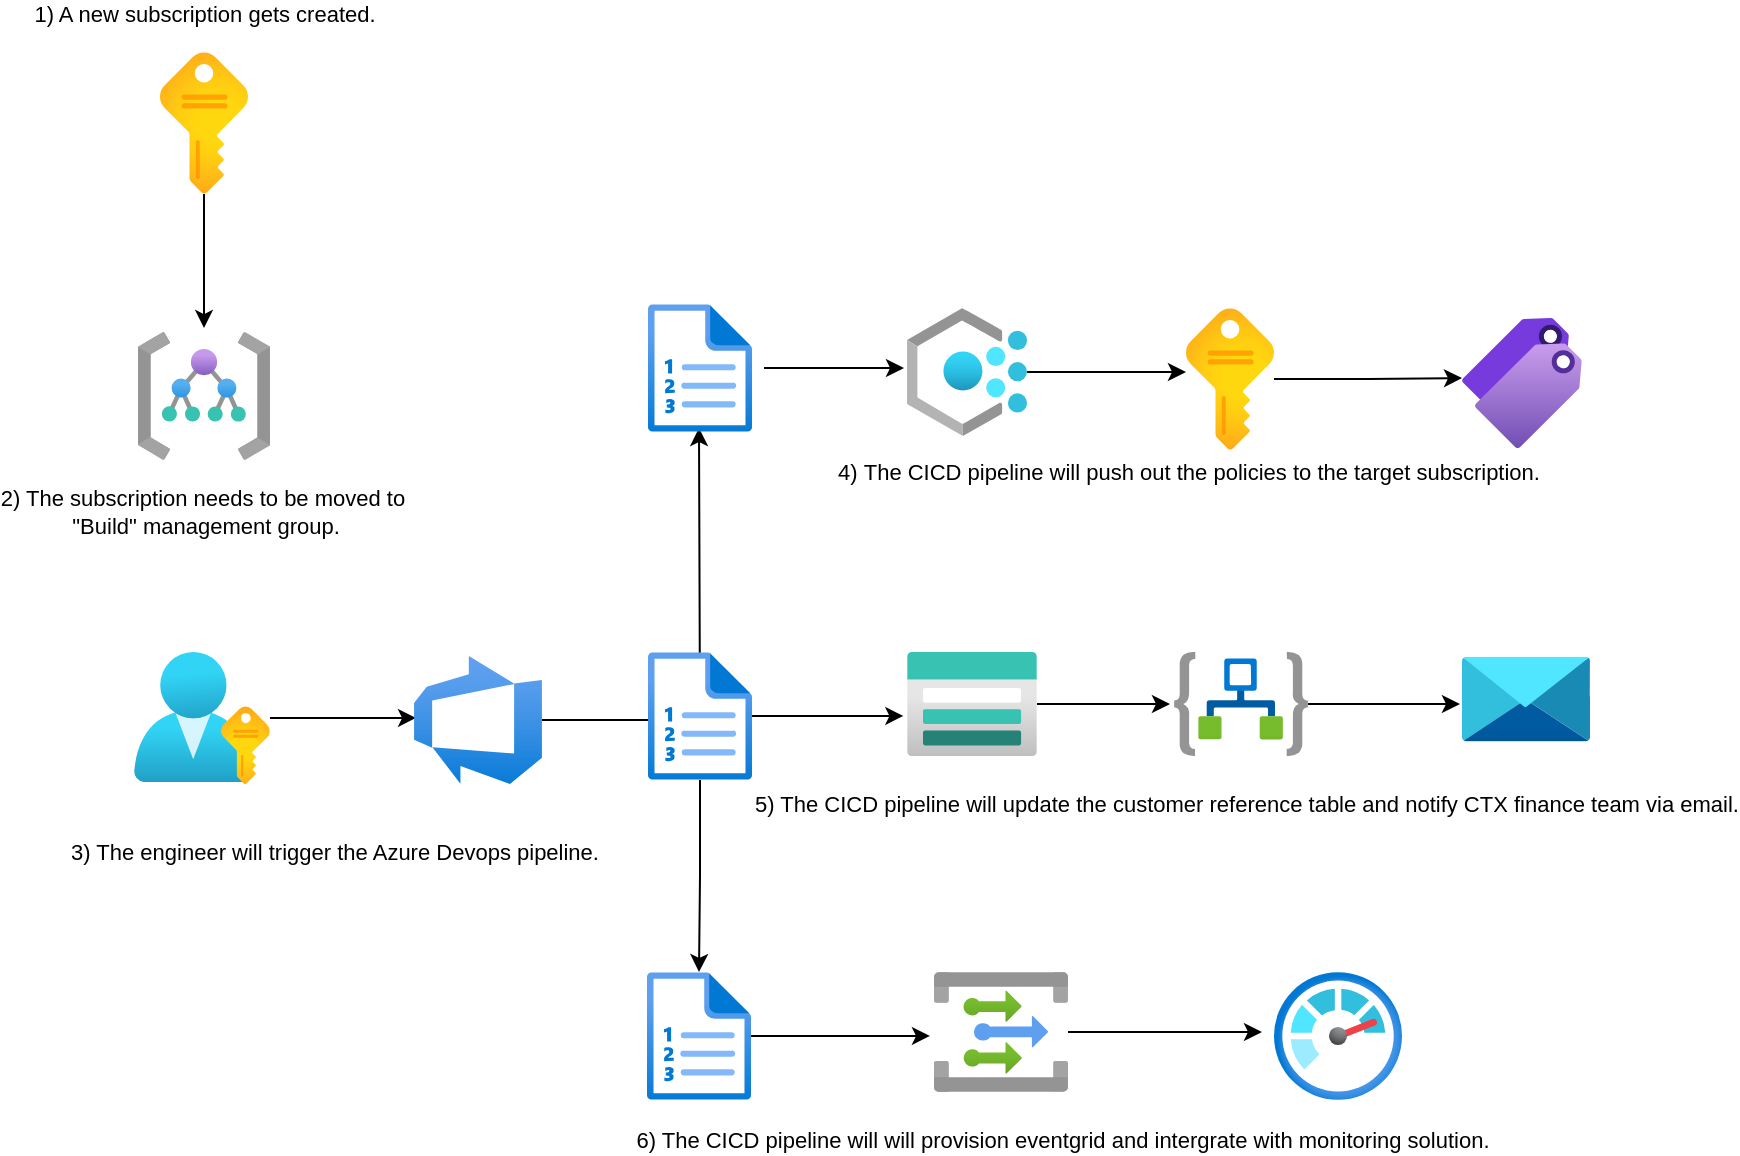 <mxfile version="14.4.7" type="device"><diagram id="lkdxe1ud6Kd75DvgLwpj" name="Page-1"><mxGraphModel dx="1872" dy="1569" grid="1" gridSize="10" guides="1" tooltips="1" connect="1" arrows="1" fold="1" page="1" pageScale="1" pageWidth="850" pageHeight="1100" math="0" shadow="0"><root><mxCell id="0"/><mxCell id="1" parent="0"/><mxCell id="StBvLjlmIONVKnsbTvux-15" style="edgeStyle=orthogonalEdgeStyle;rounded=0;orthogonalLoop=1;jettySize=auto;html=1;entryX=0;entryY=0.542;entryDx=0;entryDy=0;entryPerimeter=0;" parent="1" edge="1"><mxGeometry relative="1" as="geometry"><mxPoint x="355" y="178.02" as="sourcePoint"/><mxPoint x="425" y="178.02" as="targetPoint"/></mxGeometry></mxCell><mxCell id="StBvLjlmIONVKnsbTvux-13" style="edgeStyle=orthogonalEdgeStyle;rounded=0;orthogonalLoop=1;jettySize=auto;html=1;entryX=0.016;entryY=0.484;entryDx=0;entryDy=0;entryPerimeter=0;" parent="1" source="StBvLjlmIONVKnsbTvux-2" target="StBvLjlmIONVKnsbTvux-4" edge="1"><mxGeometry relative="1" as="geometry"/></mxCell><mxCell id="StBvLjlmIONVKnsbTvux-2" value="" style="aspect=fixed;html=1;points=[];align=center;image;fontSize=12;image=img/lib/azure2/azure_stack/User_Subscriptions.svg;" parent="1" vertex="1"><mxGeometry x="40" y="320" width="68" height="66" as="geometry"/></mxCell><mxCell id="StBvLjlmIONVKnsbTvux-14" style="edgeStyle=orthogonalEdgeStyle;rounded=0;orthogonalLoop=1;jettySize=auto;html=1;" parent="1" source="StBvLjlmIONVKnsbTvux-4" edge="1"><mxGeometry relative="1" as="geometry"><mxPoint x="322.5" y="208" as="targetPoint"/></mxGeometry></mxCell><mxCell id="DdpxcESt_KLtohD6cEpv-4" value="1) A new subscription gets created." style="edgeLabel;html=1;align=center;verticalAlign=middle;resizable=0;points=[];" parent="StBvLjlmIONVKnsbTvux-14" vertex="1" connectable="0"><mxGeometry x="0.073" y="1" relative="1" as="geometry"><mxPoint x="-247.5" y="-311.5" as="offset"/></mxGeometry></mxCell><mxCell id="StBvLjlmIONVKnsbTvux-22" style="edgeStyle=orthogonalEdgeStyle;rounded=0;orthogonalLoop=1;jettySize=auto;html=1;" parent="1" source="HEKCaDfCDjChCGLur_7G-4" target="StBvLjlmIONVKnsbTvux-10" edge="1"><mxGeometry relative="1" as="geometry"/></mxCell><mxCell id="StBvLjlmIONVKnsbTvux-4" value="" style="aspect=fixed;html=1;points=[];align=center;image;fontSize=12;image=img/lib/azure2/devops/Azure_DevOps.svg;" parent="1" vertex="1"><mxGeometry x="180" y="322" width="64" height="64" as="geometry"/></mxCell><mxCell id="StBvLjlmIONVKnsbTvux-5" value="" style="aspect=fixed;html=1;points=[];align=center;image;fontSize=12;image=img/lib/azure2/general/Tags.svg;" parent="1" vertex="1"><mxGeometry x="704" y="153" width="60" height="65" as="geometry"/></mxCell><mxCell id="StBvLjlmIONVKnsbTvux-25" style="edgeStyle=orthogonalEdgeStyle;rounded=0;orthogonalLoop=1;jettySize=auto;html=1;entryX=-0.094;entryY=0.469;entryDx=0;entryDy=0;entryPerimeter=0;" parent="1" source="StBvLjlmIONVKnsbTvux-6" target="StBvLjlmIONVKnsbTvux-24" edge="1"><mxGeometry relative="1" as="geometry"/></mxCell><mxCell id="StBvLjlmIONVKnsbTvux-6" value="" style="aspect=fixed;html=1;points=[];align=center;image;fontSize=12;image=img/lib/azure2/integration/Event_Grid_Topics.svg;" parent="1" vertex="1"><mxGeometry x="440" y="480" width="67" height="60" as="geometry"/></mxCell><mxCell id="StBvLjlmIONVKnsbTvux-20" style="edgeStyle=orthogonalEdgeStyle;rounded=0;orthogonalLoop=1;jettySize=auto;html=1;entryX=-0.03;entryY=0.5;entryDx=0;entryDy=0;entryPerimeter=0;" parent="1" source="StBvLjlmIONVKnsbTvux-7" target="StBvLjlmIONVKnsbTvux-11" edge="1"><mxGeometry relative="1" as="geometry"/></mxCell><mxCell id="StBvLjlmIONVKnsbTvux-7" value="" style="aspect=fixed;html=1;points=[];align=center;image;fontSize=12;image=img/lib/azure2/storage/Storage_Accounts.svg;" parent="1" vertex="1"><mxGeometry x="426.5" y="320" width="65" height="52" as="geometry"/></mxCell><mxCell id="StBvLjlmIONVKnsbTvux-18" style="edgeStyle=orthogonalEdgeStyle;rounded=0;orthogonalLoop=1;jettySize=auto;html=1;entryX=0;entryY=0.462;entryDx=0;entryDy=0;entryPerimeter=0;" parent="1" source="StBvLjlmIONVKnsbTvux-8" target="StBvLjlmIONVKnsbTvux-5" edge="1"><mxGeometry relative="1" as="geometry"/></mxCell><mxCell id="StBvLjlmIONVKnsbTvux-8" value="" style="aspect=fixed;html=1;points=[];align=center;image;fontSize=12;image=img/lib/azure2/general/Subscriptions.svg;" parent="1" vertex="1"><mxGeometry x="566" y="148" width="44" height="71" as="geometry"/></mxCell><mxCell id="StBvLjlmIONVKnsbTvux-17" style="edgeStyle=orthogonalEdgeStyle;rounded=0;orthogonalLoop=1;jettySize=auto;html=1;entryX=0;entryY=0.451;entryDx=0;entryDy=0;entryPerimeter=0;" parent="1" source="StBvLjlmIONVKnsbTvux-9" target="StBvLjlmIONVKnsbTvux-8" edge="1"><mxGeometry relative="1" as="geometry"/></mxCell><mxCell id="StBvLjlmIONVKnsbTvux-9" value="" style="aspect=fixed;html=1;points=[];align=center;image;fontSize=12;image=img/lib/azure2/management_governance/Policy.svg;" parent="1" vertex="1"><mxGeometry x="426.5" y="148" width="60" height="64" as="geometry"/></mxCell><mxCell id="StBvLjlmIONVKnsbTvux-23" style="edgeStyle=orthogonalEdgeStyle;rounded=0;orthogonalLoop=1;jettySize=auto;html=1;entryX=-0.03;entryY=0.533;entryDx=0;entryDy=0;entryPerimeter=0;" parent="1" source="StBvLjlmIONVKnsbTvux-10" target="StBvLjlmIONVKnsbTvux-6" edge="1"><mxGeometry relative="1" as="geometry"/></mxCell><mxCell id="StBvLjlmIONVKnsbTvux-10" value="" style="aspect=fixed;html=1;points=[];align=center;image;fontSize=12;image=img/lib/azure2/azure_stack/Plans.svg;" parent="1" vertex="1"><mxGeometry x="296.5" y="480" width="52" height="64" as="geometry"/></mxCell><mxCell id="StBvLjlmIONVKnsbTvux-21" style="edgeStyle=orthogonalEdgeStyle;rounded=0;orthogonalLoop=1;jettySize=auto;html=1;entryX=-0.016;entryY=0.558;entryDx=0;entryDy=0;entryPerimeter=0;" parent="1" source="StBvLjlmIONVKnsbTvux-11" target="StBvLjlmIONVKnsbTvux-12" edge="1"><mxGeometry relative="1" as="geometry"/></mxCell><mxCell id="StBvLjlmIONVKnsbTvux-11" value="" style="aspect=fixed;html=1;points=[];align=center;image;fontSize=12;image=img/lib/azure2/integration/Logic_Apps.svg;" parent="1" vertex="1"><mxGeometry x="560" y="320" width="67" height="52" as="geometry"/></mxCell><mxCell id="StBvLjlmIONVKnsbTvux-12" value="" style="aspect=fixed;html=1;points=[];align=center;image;fontSize=12;image=img/lib/azure2/storage/Data_Share_Invitations.svg;" parent="1" vertex="1"><mxGeometry x="704" y="322" width="64" height="43" as="geometry"/></mxCell><mxCell id="StBvLjlmIONVKnsbTvux-24" value="" style="aspect=fixed;html=1;points=[];align=center;image;fontSize=12;image=img/lib/azure2/management_governance/Monitor.svg;" parent="1" vertex="1"><mxGeometry x="610" y="480" width="64" height="64" as="geometry"/></mxCell><mxCell id="DdpxcESt_KLtohD6cEpv-1" value="" style="aspect=fixed;html=1;points=[];align=center;image;fontSize=12;image=img/lib/azure2/general/Management_Groups.svg;" parent="1" vertex="1"><mxGeometry x="42" y="160" width="66" height="64" as="geometry"/></mxCell><mxCell id="DdpxcESt_KLtohD6cEpv-3" style="edgeStyle=orthogonalEdgeStyle;rounded=0;orthogonalLoop=1;jettySize=auto;html=1;entryX=0.5;entryY=-0.031;entryDx=0;entryDy=0;entryPerimeter=0;" parent="1" source="DdpxcESt_KLtohD6cEpv-2" target="DdpxcESt_KLtohD6cEpv-1" edge="1"><mxGeometry relative="1" as="geometry"/></mxCell><mxCell id="DdpxcESt_KLtohD6cEpv-2" value="" style="aspect=fixed;html=1;points=[];align=center;image;fontSize=12;image=img/lib/azure2/general/Subscriptions.svg;" parent="1" vertex="1"><mxGeometry x="53" y="20" width="44" height="71" as="geometry"/></mxCell><mxCell id="DdpxcESt_KLtohD6cEpv-5" value="3) The engineer will trigger the Azure Devops pipeline." style="edgeLabel;html=1;align=center;verticalAlign=middle;resizable=0;points=[];" parent="1" vertex="1" connectable="0"><mxGeometry x="140" y="420" as="geometry"/></mxCell><mxCell id="DdpxcESt_KLtohD6cEpv-6" value="4)&amp;nbsp;The CICD pipeline will push out the policies to the target subscription." style="edgeLabel;html=1;align=center;verticalAlign=middle;resizable=0;points=[];" parent="1" vertex="1" connectable="0"><mxGeometry x="570" y="230" as="geometry"><mxPoint x="-3" as="offset"/></mxGeometry></mxCell><mxCell id="DdpxcESt_KLtohD6cEpv-7" value="6) The CICD pipeline will will provision eventgrid and intergrate with monitoring solution." style="edgeLabel;html=1;align=center;verticalAlign=middle;resizable=0;points=[];" parent="1" vertex="1" connectable="0"><mxGeometry x="507" y="560" as="geometry"><mxPoint x="-3" y="4" as="offset"/></mxGeometry></mxCell><mxCell id="DdpxcESt_KLtohD6cEpv-8" value="5) The CICD pipeline will update the customer reference table and notify CTX finance team via email." style="edgeLabel;html=1;align=center;verticalAlign=middle;resizable=0;points=[];" parent="1" vertex="1" connectable="0"><mxGeometry x="593.5" y="400" as="geometry"><mxPoint x="2" y="-4" as="offset"/></mxGeometry></mxCell><mxCell id="DdpxcESt_KLtohD6cEpv-9" value="2) The subscription needs to be moved to&lt;br&gt;&amp;nbsp;&quot;Build&quot; management group." style="edgeLabel;html=1;align=center;verticalAlign=middle;resizable=0;points=[];" parent="1" vertex="1" connectable="0"><mxGeometry x="74" y="250" as="geometry"/></mxCell><mxCell id="HEKCaDfCDjChCGLur_7G-1" value="" style="aspect=fixed;html=1;points=[];align=center;image;fontSize=12;image=img/lib/azure2/azure_stack/Plans.svg;" parent="1" vertex="1"><mxGeometry x="297" y="146" width="52" height="64" as="geometry"/></mxCell><mxCell id="HEKCaDfCDjChCGLur_7G-7" style="edgeStyle=orthogonalEdgeStyle;rounded=0;orthogonalLoop=1;jettySize=auto;html=1;entryX=-0.028;entryY=0.615;entryDx=0;entryDy=0;entryPerimeter=0;" parent="1" source="HEKCaDfCDjChCGLur_7G-4" target="StBvLjlmIONVKnsbTvux-7" edge="1"><mxGeometry relative="1" as="geometry"/></mxCell><mxCell id="HEKCaDfCDjChCGLur_7G-4" value="" style="aspect=fixed;html=1;points=[];align=center;image;fontSize=12;image=img/lib/azure2/azure_stack/Plans.svg;" parent="1" vertex="1"><mxGeometry x="297" y="320" width="52" height="64" as="geometry"/></mxCell></root></mxGraphModel></diagram></mxfile>